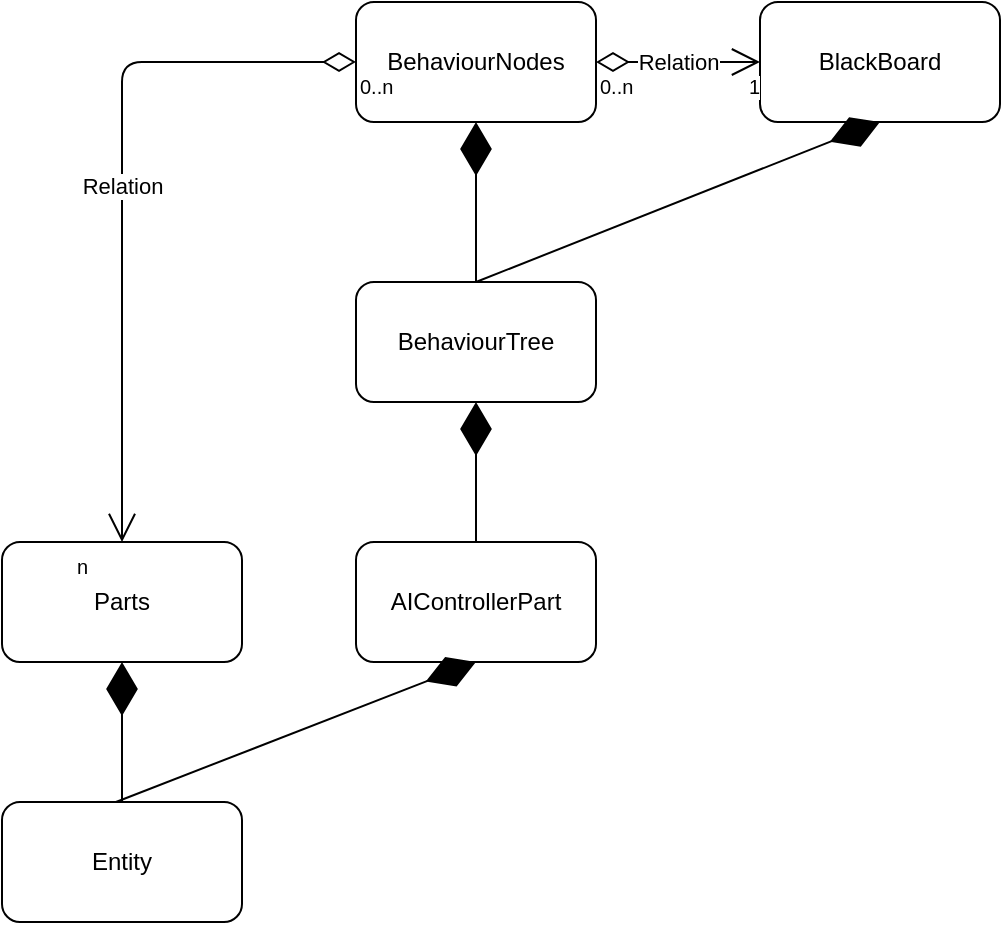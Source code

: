 <mxfile version="10.6.8" type="github"><diagram id="U-WulUU35hYA36L_ESzq" name="Page-1"><mxGraphModel dx="1886" dy="850" grid="1" gridSize="10" guides="1" tooltips="1" connect="1" arrows="1" fold="1" page="1" pageScale="1" pageWidth="827" pageHeight="1169" math="0" shadow="0"><root><mxCell id="0"/><mxCell id="1" parent="0"/><mxCell id="BTcCUv7i43qAG-FuOZKp-1" value="Entity" style="rounded=1;whiteSpace=wrap;html=1;" vertex="1" parent="1"><mxGeometry x="236" y="570" width="120" height="60" as="geometry"/></mxCell><mxCell id="BTcCUv7i43qAG-FuOZKp-2" value="Parts" style="rounded=1;whiteSpace=wrap;html=1;" vertex="1" parent="1"><mxGeometry x="236" y="440" width="120" height="60" as="geometry"/></mxCell><mxCell id="BTcCUv7i43qAG-FuOZKp-3" value="AIControllerPart&lt;br&gt;" style="rounded=1;whiteSpace=wrap;html=1;" vertex="1" parent="1"><mxGeometry x="413" y="440" width="120" height="60" as="geometry"/></mxCell><mxCell id="BTcCUv7i43qAG-FuOZKp-8" value="" style="endArrow=diamondThin;endFill=1;endSize=24;html=1;entryX=0.5;entryY=1;entryDx=0;entryDy=0;" edge="1" parent="1" target="BTcCUv7i43qAG-FuOZKp-3"><mxGeometry width="160" relative="1" as="geometry"><mxPoint x="293" y="570" as="sourcePoint"/><mxPoint x="453" y="570" as="targetPoint"/></mxGeometry></mxCell><mxCell id="BTcCUv7i43qAG-FuOZKp-9" value="" style="endArrow=diamondThin;endFill=1;endSize=24;html=1;entryX=0.5;entryY=1;entryDx=0;entryDy=0;" edge="1" parent="1"><mxGeometry width="160" relative="1" as="geometry"><mxPoint x="473" y="440" as="sourcePoint"/><mxPoint x="473" y="370" as="targetPoint"/></mxGeometry></mxCell><mxCell id="BTcCUv7i43qAG-FuOZKp-11" value="BehaviourTree&lt;br&gt;" style="rounded=1;whiteSpace=wrap;html=1;" vertex="1" parent="1"><mxGeometry x="413" y="310" width="120" height="60" as="geometry"/></mxCell><mxCell id="BTcCUv7i43qAG-FuOZKp-12" value="BehaviourNodes" style="rounded=1;whiteSpace=wrap;html=1;" vertex="1" parent="1"><mxGeometry x="413" y="170" width="120" height="60" as="geometry"/></mxCell><mxCell id="BTcCUv7i43qAG-FuOZKp-14" value="" style="endArrow=diamondThin;endFill=1;endSize=24;html=1;" edge="1" parent="1" source="BTcCUv7i43qAG-FuOZKp-11"><mxGeometry width="160" relative="1" as="geometry"><mxPoint x="473" y="150" as="sourcePoint"/><mxPoint x="473" y="230" as="targetPoint"/></mxGeometry></mxCell><mxCell id="BTcCUv7i43qAG-FuOZKp-15" value="BlackBoard" style="rounded=1;whiteSpace=wrap;html=1;" vertex="1" parent="1"><mxGeometry x="615" y="170" width="120" height="60" as="geometry"/></mxCell><mxCell id="BTcCUv7i43qAG-FuOZKp-17" value="" style="endArrow=diamondThin;endFill=1;endSize=24;html=1;exitX=0.5;exitY=0;exitDx=0;exitDy=0;" edge="1" parent="1" source="BTcCUv7i43qAG-FuOZKp-1" target="BTcCUv7i43qAG-FuOZKp-2"><mxGeometry width="160" relative="1" as="geometry"><mxPoint x="303" y="580" as="sourcePoint"/><mxPoint x="483" y="510" as="targetPoint"/></mxGeometry></mxCell><mxCell id="BTcCUv7i43qAG-FuOZKp-18" value="" style="endArrow=diamondThin;endFill=1;endSize=24;html=1;entryX=0.5;entryY=1;entryDx=0;entryDy=0;" edge="1" parent="1" target="BTcCUv7i43qAG-FuOZKp-15"><mxGeometry width="160" relative="1" as="geometry"><mxPoint x="473" y="310" as="sourcePoint"/><mxPoint x="633" y="310" as="targetPoint"/></mxGeometry></mxCell><mxCell id="BTcCUv7i43qAG-FuOZKp-19" value="Relation" style="endArrow=open;html=1;endSize=12;startArrow=diamondThin;startSize=14;startFill=0;edgeStyle=orthogonalEdgeStyle;entryX=0.5;entryY=0;entryDx=0;entryDy=0;" edge="1" parent="1" source="BTcCUv7i43qAG-FuOZKp-12" target="BTcCUv7i43qAG-FuOZKp-2"><mxGeometry relative="1" as="geometry"><mxPoint x="253" y="200" as="sourcePoint"/><mxPoint x="253" y="200" as="targetPoint"/></mxGeometry></mxCell><mxCell id="BTcCUv7i43qAG-FuOZKp-20" value="0..n" style="resizable=0;html=1;align=left;verticalAlign=top;labelBackgroundColor=#ffffff;fontSize=10;" connectable="0" vertex="1" parent="BTcCUv7i43qAG-FuOZKp-19"><mxGeometry x="-1" relative="1" as="geometry"/></mxCell><mxCell id="BTcCUv7i43qAG-FuOZKp-21" value="n&lt;br&gt;" style="resizable=0;html=1;align=right;verticalAlign=top;labelBackgroundColor=#ffffff;fontSize=10;" connectable="0" vertex="1" parent="BTcCUv7i43qAG-FuOZKp-19"><mxGeometry x="1" relative="1" as="geometry"><mxPoint x="-17" as="offset"/></mxGeometry></mxCell><mxCell id="BTcCUv7i43qAG-FuOZKp-22" value="Relation" style="endArrow=open;html=1;endSize=12;startArrow=diamondThin;startSize=14;startFill=0;edgeStyle=orthogonalEdgeStyle;entryX=0;entryY=0.5;entryDx=0;entryDy=0;" edge="1" parent="1" source="BTcCUv7i43qAG-FuOZKp-12" target="BTcCUv7i43qAG-FuOZKp-15"><mxGeometry relative="1" as="geometry"><mxPoint x="533" y="200" as="sourcePoint"/><mxPoint x="573" y="200" as="targetPoint"/></mxGeometry></mxCell><mxCell id="BTcCUv7i43qAG-FuOZKp-23" value="0..n" style="resizable=0;html=1;align=left;verticalAlign=top;labelBackgroundColor=#ffffff;fontSize=10;" connectable="0" vertex="1" parent="BTcCUv7i43qAG-FuOZKp-22"><mxGeometry x="-1" relative="1" as="geometry"/></mxCell><mxCell id="BTcCUv7i43qAG-FuOZKp-24" value="1" style="resizable=0;html=1;align=right;verticalAlign=top;labelBackgroundColor=#ffffff;fontSize=10;" connectable="0" vertex="1" parent="BTcCUv7i43qAG-FuOZKp-22"><mxGeometry x="1" relative="1" as="geometry"/></mxCell></root></mxGraphModel></diagram></mxfile>